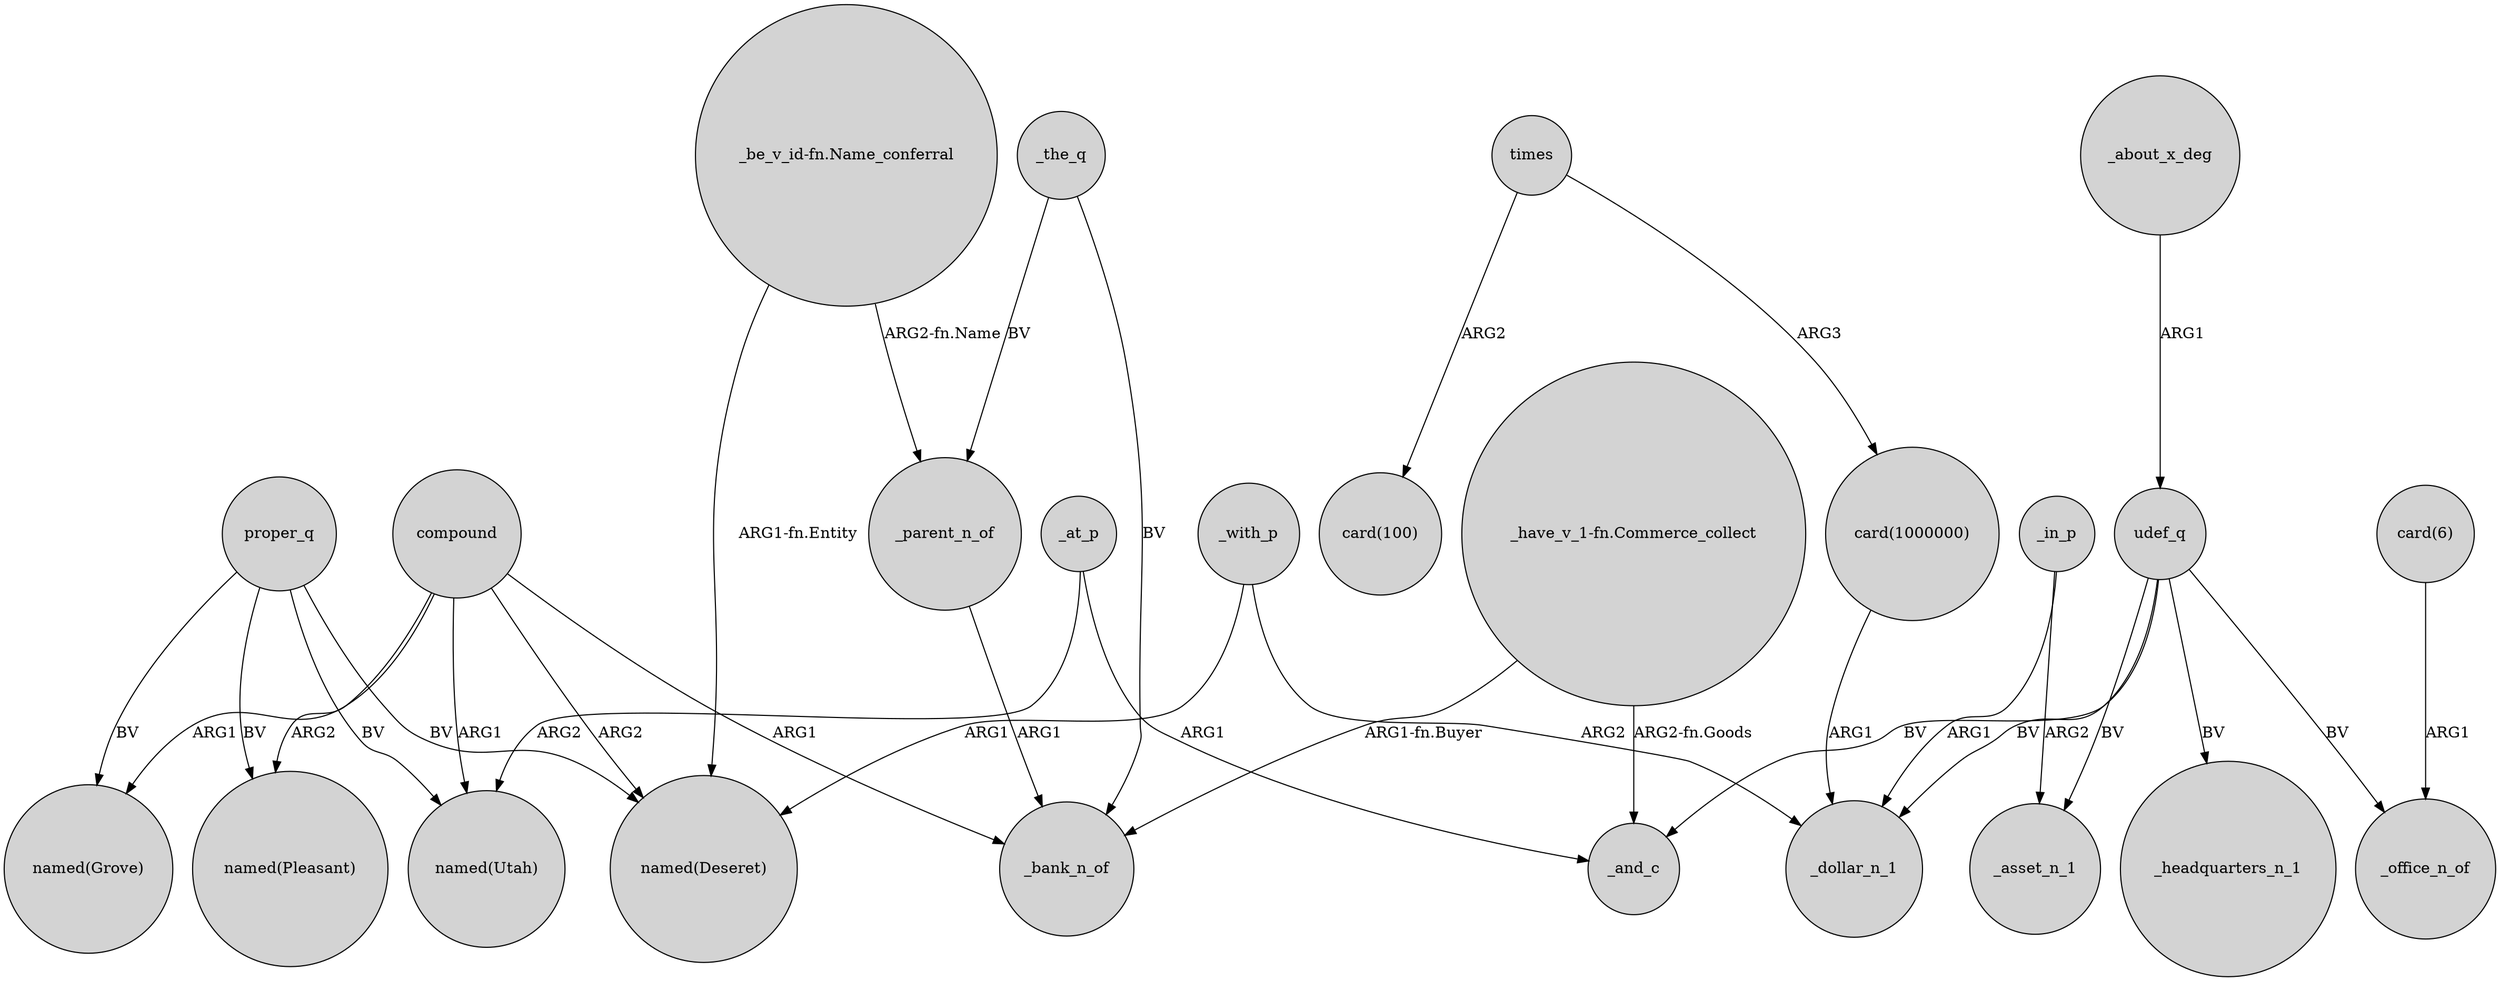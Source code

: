 digraph {
	node [shape=circle style=filled]
	_at_p -> "named(Utah)" [label=ARG2]
	_the_q -> _bank_n_of [label=BV]
	"_have_v_1-fn.Commerce_collect" -> _bank_n_of [label="ARG1-fn.Buyer"]
	_the_q -> _parent_n_of [label=BV]
	compound -> _bank_n_of [label=ARG1]
	times -> "card(1000000)" [label=ARG3]
	"_have_v_1-fn.Commerce_collect" -> _and_c [label="ARG2-fn.Goods"]
	udef_q -> _and_c [label=BV]
	times -> "card(100)" [label=ARG2]
	"_be_v_id-fn.Name_conferral" -> "named(Deseret)" [label="ARG1-fn.Entity"]
	udef_q -> _asset_n_1 [label=BV]
	_at_p -> _and_c [label=ARG1]
	"_be_v_id-fn.Name_conferral" -> _parent_n_of [label="ARG2-fn.Name"]
	_about_x_deg -> udef_q [label=ARG1]
	proper_q -> "named(Pleasant)" [label=BV]
	_in_p -> _dollar_n_1 [label=ARG1]
	proper_q -> "named(Deseret)" [label=BV]
	_with_p -> _dollar_n_1 [label=ARG2]
	proper_q -> "named(Grove)" [label=BV]
	_in_p -> _asset_n_1 [label=ARG2]
	compound -> "named(Utah)" [label=ARG1]
	_parent_n_of -> _bank_n_of [label=ARG1]
	udef_q -> _office_n_of [label=BV]
	udef_q -> _dollar_n_1 [label=BV]
	"card(6)" -> _office_n_of [label=ARG1]
	"card(1000000)" -> _dollar_n_1 [label=ARG1]
	proper_q -> "named(Utah)" [label=BV]
	udef_q -> _headquarters_n_1 [label=BV]
	compound -> "named(Deseret)" [label=ARG2]
	compound -> "named(Pleasant)" [label=ARG2]
	compound -> "named(Grove)" [label=ARG1]
	_with_p -> "named(Deseret)" [label=ARG1]
}
